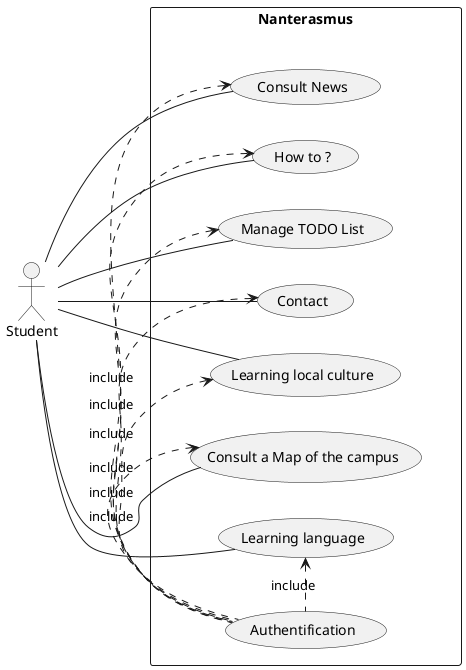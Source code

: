 @startuml
left to right direction

skinparam folder{

	BorderColor none

}

skinparam shadowing false

  :Student: as User

rectangle Nanterasmus {
folder {



  User -- (Consult News)
  User -- (How to ?)
  User -- (Manage TODO List)
  User -- (Contact)
  User -- (Learning local culture)
  User -- (Consult a Map of the campus)
  User -- (Learning language)
}
  (Consult News) <. (Authentification) : include
  (How to ?) <. (Authentification) : include
  (Manage TODO List) <. (Authentification) : include
  (Contact) <. (Authentification) : include
  (Learning local culture) <. (Authentification) : include
  (Consult a Map of the campus) <. (Authentification) : include
  (Learning language) <. (Authentification) : include



}

@enduml